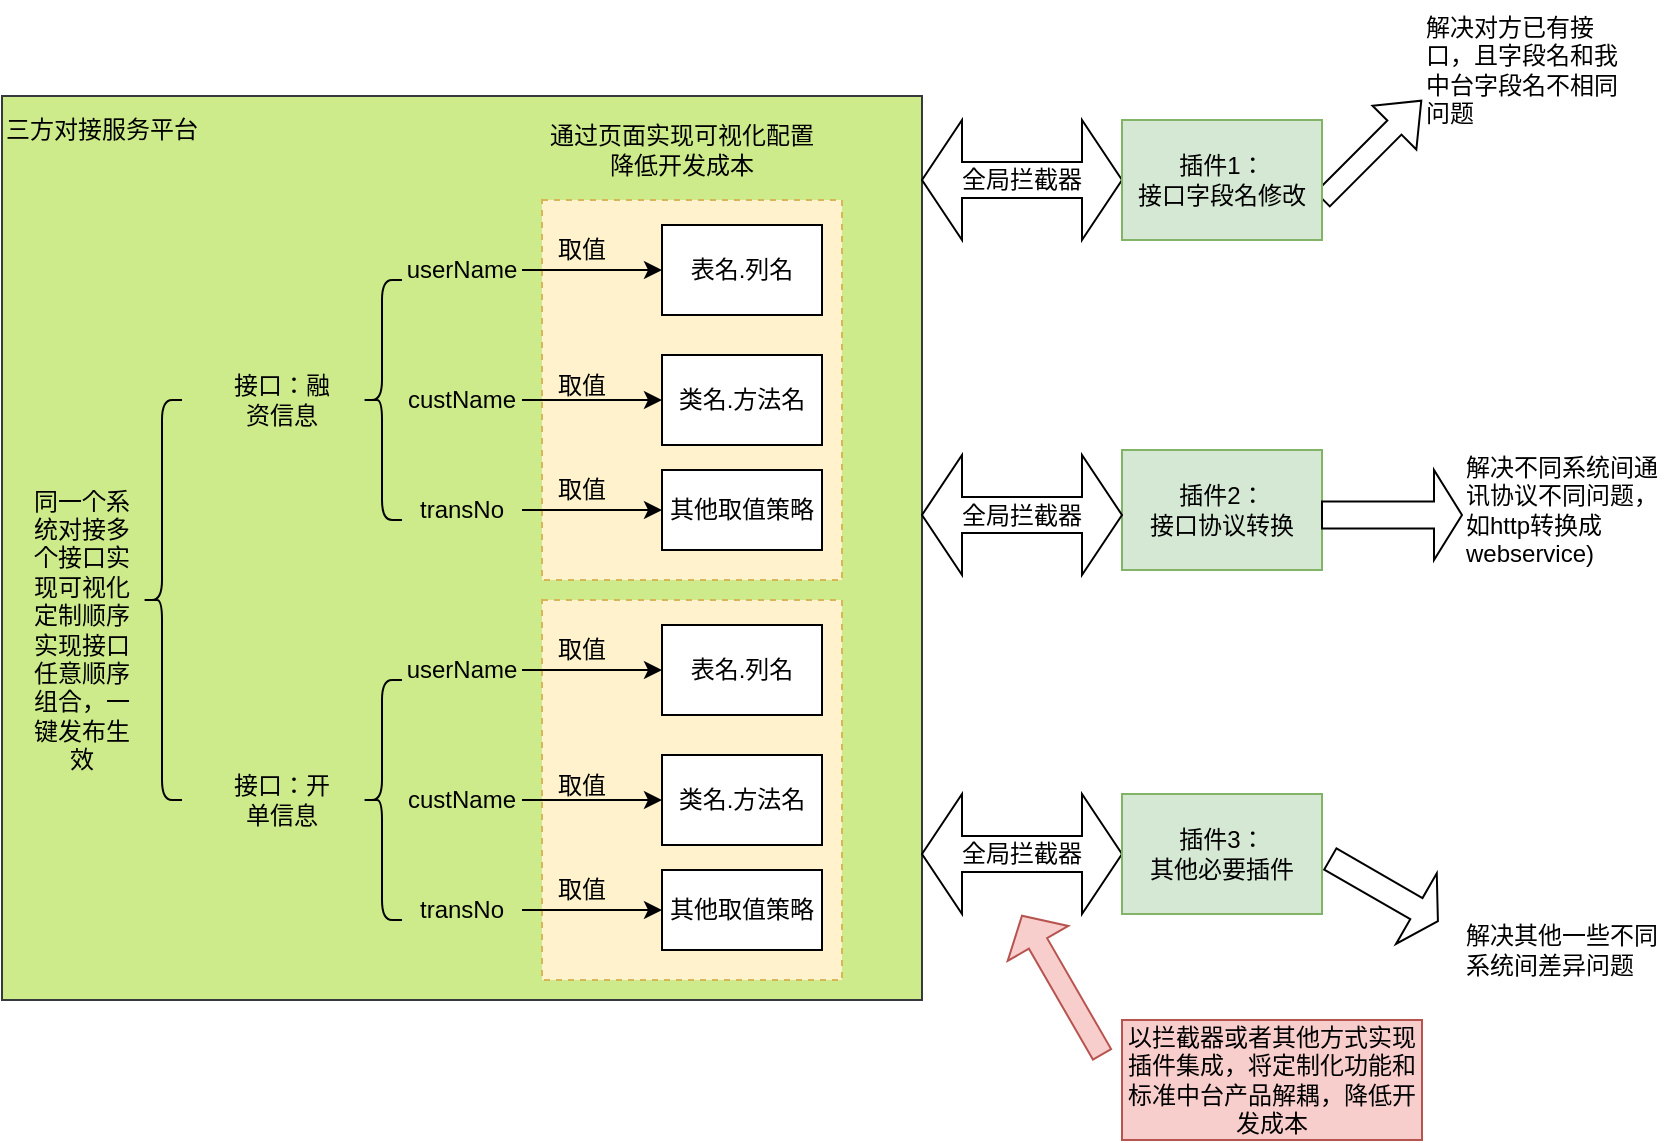 <mxfile version="26.0.7">
  <diagram name="第 1 页" id="dSIen9gL5V9xYAruqdZ_">
    <mxGraphModel dx="1221" dy="607" grid="1" gridSize="10" guides="1" tooltips="1" connect="1" arrows="1" fold="1" page="1" pageScale="1" pageWidth="2336" pageHeight="1654" math="0" shadow="0">
      <root>
        <mxCell id="0" />
        <mxCell id="1" parent="0" />
        <mxCell id="QdTmFuUWVvn-fkTDAf5--52" value="" style="rounded=0;whiteSpace=wrap;html=1;fillColor=#cdeb8b;strokeColor=#36393d;" vertex="1" parent="1">
          <mxGeometry x="30" y="98" width="460" height="452" as="geometry" />
        </mxCell>
        <mxCell id="QdTmFuUWVvn-fkTDAf5--23" value="" style="rounded=0;whiteSpace=wrap;html=1;fillColor=#fff2cc;strokeColor=#d6b656;dashed=1;" vertex="1" parent="1">
          <mxGeometry x="300" y="150" width="150" height="190" as="geometry" />
        </mxCell>
        <mxCell id="QdTmFuUWVvn-fkTDAf5--4" value="" style="ellipse;whiteSpace=wrap;html=1;align=center;aspect=fixed;fillColor=none;strokeColor=none;resizable=0;perimeter=centerPerimeter;rotatable=0;allowArrows=0;points=[];outlineConnect=1;" vertex="1" parent="1">
          <mxGeometry x="50" y="250" width="10" height="10" as="geometry" />
        </mxCell>
        <mxCell id="QdTmFuUWVvn-fkTDAf5--17" value="" style="edgeStyle=orthogonalEdgeStyle;rounded=0;orthogonalLoop=1;jettySize=auto;html=1;" edge="1" parent="1" source="QdTmFuUWVvn-fkTDAf5--8" target="QdTmFuUWVvn-fkTDAf5--13">
          <mxGeometry relative="1" as="geometry" />
        </mxCell>
        <mxCell id="QdTmFuUWVvn-fkTDAf5--8" value="&lt;span style=&quot;text-wrap-mode: nowrap;&quot;&gt;userName&lt;/span&gt;" style="text;html=1;align=center;verticalAlign=middle;whiteSpace=wrap;rounded=0;" vertex="1" parent="1">
          <mxGeometry x="230" y="170" width="60" height="30" as="geometry" />
        </mxCell>
        <mxCell id="QdTmFuUWVvn-fkTDAf5--9" value="" style="shape=curlyBracket;whiteSpace=wrap;html=1;rounded=1;labelPosition=left;verticalLabelPosition=middle;align=right;verticalAlign=middle;" vertex="1" parent="1">
          <mxGeometry x="210" y="190" width="20" height="120" as="geometry" />
        </mxCell>
        <mxCell id="QdTmFuUWVvn-fkTDAf5--18" value="" style="edgeStyle=orthogonalEdgeStyle;rounded=0;orthogonalLoop=1;jettySize=auto;html=1;" edge="1" parent="1" source="QdTmFuUWVvn-fkTDAf5--10" target="QdTmFuUWVvn-fkTDAf5--14">
          <mxGeometry relative="1" as="geometry" />
        </mxCell>
        <mxCell id="QdTmFuUWVvn-fkTDAf5--10" value="&lt;span style=&quot;text-wrap-mode: nowrap;&quot;&gt;custName&lt;/span&gt;" style="text;html=1;align=center;verticalAlign=middle;whiteSpace=wrap;rounded=0;" vertex="1" parent="1">
          <mxGeometry x="230" y="235" width="60" height="30" as="geometry" />
        </mxCell>
        <mxCell id="QdTmFuUWVvn-fkTDAf5--19" value="" style="edgeStyle=orthogonalEdgeStyle;rounded=0;orthogonalLoop=1;jettySize=auto;html=1;" edge="1" parent="1" source="QdTmFuUWVvn-fkTDAf5--11" target="QdTmFuUWVvn-fkTDAf5--15">
          <mxGeometry relative="1" as="geometry" />
        </mxCell>
        <mxCell id="QdTmFuUWVvn-fkTDAf5--11" value="&lt;span style=&quot;text-wrap-mode: nowrap;&quot;&gt;transNo&lt;/span&gt;" style="text;html=1;align=center;verticalAlign=middle;whiteSpace=wrap;rounded=0;" vertex="1" parent="1">
          <mxGeometry x="230" y="290" width="60" height="30" as="geometry" />
        </mxCell>
        <mxCell id="QdTmFuUWVvn-fkTDAf5--12" value="&lt;span style=&quot;text-wrap-mode: nowrap;&quot;&gt;接口：融资信息&lt;/span&gt;" style="text;html=1;align=center;verticalAlign=middle;whiteSpace=wrap;rounded=0;" vertex="1" parent="1">
          <mxGeometry x="140" y="235" width="60" height="30" as="geometry" />
        </mxCell>
        <mxCell id="QdTmFuUWVvn-fkTDAf5--13" value="&lt;div&gt;表名.列名&lt;/div&gt;" style="rounded=0;whiteSpace=wrap;html=1;" vertex="1" parent="1">
          <mxGeometry x="360" y="162.5" width="80" height="45" as="geometry" />
        </mxCell>
        <mxCell id="QdTmFuUWVvn-fkTDAf5--14" value="&lt;div&gt;类名.方法名&lt;/div&gt;" style="rounded=0;whiteSpace=wrap;html=1;" vertex="1" parent="1">
          <mxGeometry x="360" y="227.5" width="80" height="45" as="geometry" />
        </mxCell>
        <mxCell id="QdTmFuUWVvn-fkTDAf5--15" value="其他取值策略" style="rounded=0;whiteSpace=wrap;html=1;" vertex="1" parent="1">
          <mxGeometry x="360" y="285" width="80" height="40" as="geometry" />
        </mxCell>
        <mxCell id="QdTmFuUWVvn-fkTDAf5--20" value="&lt;span style=&quot;text-wrap-mode: nowrap;&quot;&gt;取值&lt;/span&gt;" style="text;html=1;align=center;verticalAlign=middle;whiteSpace=wrap;rounded=0;" vertex="1" parent="1">
          <mxGeometry x="290" y="160" width="60" height="30" as="geometry" />
        </mxCell>
        <mxCell id="QdTmFuUWVvn-fkTDAf5--21" value="&lt;span style=&quot;text-wrap-mode: nowrap;&quot;&gt;取值&lt;/span&gt;" style="text;html=1;align=center;verticalAlign=middle;whiteSpace=wrap;rounded=0;" vertex="1" parent="1">
          <mxGeometry x="290" y="227.5" width="60" height="30" as="geometry" />
        </mxCell>
        <mxCell id="QdTmFuUWVvn-fkTDAf5--22" value="&lt;span style=&quot;text-wrap-mode: nowrap;&quot;&gt;取值&lt;/span&gt;" style="text;html=1;align=center;verticalAlign=middle;whiteSpace=wrap;rounded=0;" vertex="1" parent="1">
          <mxGeometry x="290" y="280" width="60" height="30" as="geometry" />
        </mxCell>
        <mxCell id="QdTmFuUWVvn-fkTDAf5--24" value="通过页面实现可视化配置&lt;div&gt;降低开发成本&lt;/div&gt;" style="text;html=1;align=center;verticalAlign=middle;whiteSpace=wrap;rounded=0;" vertex="1" parent="1">
          <mxGeometry x="290" y="110" width="160" height="30" as="geometry" />
        </mxCell>
        <mxCell id="QdTmFuUWVvn-fkTDAf5--26" value="" style="rounded=0;whiteSpace=wrap;html=1;fillColor=#fff2cc;strokeColor=#d6b656;dashed=1;" vertex="1" parent="1">
          <mxGeometry x="300" y="350" width="150" height="190" as="geometry" />
        </mxCell>
        <mxCell id="QdTmFuUWVvn-fkTDAf5--27" value="" style="edgeStyle=orthogonalEdgeStyle;rounded=0;orthogonalLoop=1;jettySize=auto;html=1;" edge="1" parent="1" source="QdTmFuUWVvn-fkTDAf5--28" target="QdTmFuUWVvn-fkTDAf5--35">
          <mxGeometry relative="1" as="geometry" />
        </mxCell>
        <mxCell id="QdTmFuUWVvn-fkTDAf5--28" value="&lt;span style=&quot;text-wrap-mode: nowrap;&quot;&gt;userName&lt;/span&gt;" style="text;html=1;align=center;verticalAlign=middle;whiteSpace=wrap;rounded=0;" vertex="1" parent="1">
          <mxGeometry x="230" y="370" width="60" height="30" as="geometry" />
        </mxCell>
        <mxCell id="QdTmFuUWVvn-fkTDAf5--29" value="" style="shape=curlyBracket;whiteSpace=wrap;html=1;rounded=1;labelPosition=left;verticalLabelPosition=middle;align=right;verticalAlign=middle;" vertex="1" parent="1">
          <mxGeometry x="210" y="390" width="20" height="120" as="geometry" />
        </mxCell>
        <mxCell id="QdTmFuUWVvn-fkTDAf5--30" value="" style="edgeStyle=orthogonalEdgeStyle;rounded=0;orthogonalLoop=1;jettySize=auto;html=1;" edge="1" parent="1" source="QdTmFuUWVvn-fkTDAf5--31" target="QdTmFuUWVvn-fkTDAf5--36">
          <mxGeometry relative="1" as="geometry" />
        </mxCell>
        <mxCell id="QdTmFuUWVvn-fkTDAf5--31" value="&lt;span style=&quot;text-wrap-mode: nowrap;&quot;&gt;custName&lt;/span&gt;" style="text;html=1;align=center;verticalAlign=middle;whiteSpace=wrap;rounded=0;" vertex="1" parent="1">
          <mxGeometry x="230" y="435" width="60" height="30" as="geometry" />
        </mxCell>
        <mxCell id="QdTmFuUWVvn-fkTDAf5--32" value="" style="edgeStyle=orthogonalEdgeStyle;rounded=0;orthogonalLoop=1;jettySize=auto;html=1;" edge="1" parent="1" source="QdTmFuUWVvn-fkTDAf5--33" target="QdTmFuUWVvn-fkTDAf5--37">
          <mxGeometry relative="1" as="geometry" />
        </mxCell>
        <mxCell id="QdTmFuUWVvn-fkTDAf5--33" value="&lt;span style=&quot;text-wrap-mode: nowrap;&quot;&gt;transNo&lt;/span&gt;" style="text;html=1;align=center;verticalAlign=middle;whiteSpace=wrap;rounded=0;" vertex="1" parent="1">
          <mxGeometry x="230" y="490" width="60" height="30" as="geometry" />
        </mxCell>
        <mxCell id="QdTmFuUWVvn-fkTDAf5--34" value="&lt;span style=&quot;text-wrap-mode: nowrap;&quot;&gt;接口：开单信息&lt;/span&gt;" style="text;html=1;align=center;verticalAlign=middle;whiteSpace=wrap;rounded=0;" vertex="1" parent="1">
          <mxGeometry x="140" y="435" width="60" height="30" as="geometry" />
        </mxCell>
        <mxCell id="QdTmFuUWVvn-fkTDAf5--35" value="&lt;div&gt;表名.列名&lt;/div&gt;" style="rounded=0;whiteSpace=wrap;html=1;" vertex="1" parent="1">
          <mxGeometry x="360" y="362.5" width="80" height="45" as="geometry" />
        </mxCell>
        <mxCell id="QdTmFuUWVvn-fkTDAf5--36" value="&lt;div&gt;类名.方法名&lt;/div&gt;" style="rounded=0;whiteSpace=wrap;html=1;" vertex="1" parent="1">
          <mxGeometry x="360" y="427.5" width="80" height="45" as="geometry" />
        </mxCell>
        <mxCell id="QdTmFuUWVvn-fkTDAf5--37" value="其他取值策略" style="rounded=0;whiteSpace=wrap;html=1;" vertex="1" parent="1">
          <mxGeometry x="360" y="485" width="80" height="40" as="geometry" />
        </mxCell>
        <mxCell id="QdTmFuUWVvn-fkTDAf5--38" value="&lt;span style=&quot;text-wrap-mode: nowrap;&quot;&gt;取值&lt;/span&gt;" style="text;html=1;align=center;verticalAlign=middle;whiteSpace=wrap;rounded=0;" vertex="1" parent="1">
          <mxGeometry x="290" y="360" width="60" height="30" as="geometry" />
        </mxCell>
        <mxCell id="QdTmFuUWVvn-fkTDAf5--39" value="&lt;span style=&quot;text-wrap-mode: nowrap;&quot;&gt;取值&lt;/span&gt;" style="text;html=1;align=center;verticalAlign=middle;whiteSpace=wrap;rounded=0;" vertex="1" parent="1">
          <mxGeometry x="290" y="427.5" width="60" height="30" as="geometry" />
        </mxCell>
        <mxCell id="QdTmFuUWVvn-fkTDAf5--40" value="&lt;span style=&quot;text-wrap-mode: nowrap;&quot;&gt;取值&lt;/span&gt;" style="text;html=1;align=center;verticalAlign=middle;whiteSpace=wrap;rounded=0;" vertex="1" parent="1">
          <mxGeometry x="290" y="480" width="60" height="30" as="geometry" />
        </mxCell>
        <mxCell id="QdTmFuUWVvn-fkTDAf5--41" value="" style="shape=curlyBracket;whiteSpace=wrap;html=1;rounded=1;labelPosition=left;verticalLabelPosition=middle;align=right;verticalAlign=middle;" vertex="1" parent="1">
          <mxGeometry x="100" y="250" width="20" height="200" as="geometry" />
        </mxCell>
        <mxCell id="QdTmFuUWVvn-fkTDAf5--44" value="同一个系统对接多个接口实现可视化定制顺序实现接口任意顺序组合，一键发布生效" style="text;html=1;align=center;verticalAlign=middle;whiteSpace=wrap;rounded=0;" vertex="1" parent="1">
          <mxGeometry x="40" y="265" width="60" height="200" as="geometry" />
        </mxCell>
        <mxCell id="QdTmFuUWVvn-fkTDAf5--54" value="全局拦截器" style="shape=doubleArrow;whiteSpace=wrap;html=1;" vertex="1" parent="1">
          <mxGeometry x="490" y="110" width="100" height="60" as="geometry" />
        </mxCell>
        <mxCell id="QdTmFuUWVvn-fkTDAf5--55" value="插件2：&lt;div&gt;接口协议转换&lt;/div&gt;" style="rounded=0;whiteSpace=wrap;html=1;fillColor=#d5e8d4;strokeColor=#82b366;" vertex="1" parent="1">
          <mxGeometry x="590" y="275" width="100" height="60" as="geometry" />
        </mxCell>
        <mxCell id="QdTmFuUWVvn-fkTDAf5--56" value="全局拦截器" style="shape=doubleArrow;whiteSpace=wrap;html=1;" vertex="1" parent="1">
          <mxGeometry x="490" y="277.5" width="100" height="60" as="geometry" />
        </mxCell>
        <mxCell id="QdTmFuUWVvn-fkTDAf5--58" value="全局拦截器" style="shape=doubleArrow;whiteSpace=wrap;html=1;" vertex="1" parent="1">
          <mxGeometry x="490" y="447" width="100" height="60" as="geometry" />
        </mxCell>
        <mxCell id="QdTmFuUWVvn-fkTDAf5--59" value="" style="shape=flexArrow;endArrow=classic;html=1;rounded=0;" edge="1" parent="1">
          <mxGeometry width="50" height="50" relative="1" as="geometry">
            <mxPoint x="690" y="150" as="sourcePoint" />
            <mxPoint x="740" y="100" as="targetPoint" />
          </mxGeometry>
        </mxCell>
        <mxCell id="QdTmFuUWVvn-fkTDAf5--60" value="解决对方已有接口，且字段名和我中台字段名不相同问题" style="text;html=1;align=left;verticalAlign=middle;whiteSpace=wrap;rounded=0;" vertex="1" parent="1">
          <mxGeometry x="740" y="50" width="100" height="70" as="geometry" />
        </mxCell>
        <mxCell id="QdTmFuUWVvn-fkTDAf5--66" value="" style="shape=singleArrow;whiteSpace=wrap;html=1;" vertex="1" parent="1">
          <mxGeometry x="690" y="285" width="70" height="45" as="geometry" />
        </mxCell>
        <mxCell id="QdTmFuUWVvn-fkTDAf5--67" value="解决不同系统间通讯协议不同问题，如http转换成webservice)" style="text;html=1;align=left;verticalAlign=middle;whiteSpace=wrap;rounded=0;" vertex="1" parent="1">
          <mxGeometry x="760" y="270" width="100" height="70" as="geometry" />
        </mxCell>
        <mxCell id="QdTmFuUWVvn-fkTDAf5--68" value="解决其他一些不同系统间差异问题" style="text;html=1;align=left;verticalAlign=middle;whiteSpace=wrap;rounded=0;" vertex="1" parent="1">
          <mxGeometry x="760" y="490" width="100" height="70" as="geometry" />
        </mxCell>
        <mxCell id="QdTmFuUWVvn-fkTDAf5--70" value="" style="shape=singleArrow;whiteSpace=wrap;html=1;rotation=30;" vertex="1" parent="1">
          <mxGeometry x="690" y="474.63" width="62.12" height="40.75" as="geometry" />
        </mxCell>
        <mxCell id="QdTmFuUWVvn-fkTDAf5--71" value="插件1：&lt;div&gt;接口字段名修改&lt;/div&gt;" style="rounded=0;whiteSpace=wrap;html=1;fillColor=#d5e8d4;strokeColor=#82b366;" vertex="1" parent="1">
          <mxGeometry x="590" y="110" width="100" height="60" as="geometry" />
        </mxCell>
        <mxCell id="QdTmFuUWVvn-fkTDAf5--73" value="插件3：&lt;div&gt;其他必要插件&lt;/div&gt;" style="rounded=0;whiteSpace=wrap;html=1;fillColor=#d5e8d4;strokeColor=#82b366;" vertex="1" parent="1">
          <mxGeometry x="590" y="447" width="100" height="60" as="geometry" />
        </mxCell>
        <mxCell id="QdTmFuUWVvn-fkTDAf5--74" value="" style="shape=singleArrow;whiteSpace=wrap;html=1;rotation=-120;fillColor=#f8cecc;strokeColor=#b85450;" vertex="1" parent="1">
          <mxGeometry x="520" y="525" width="80" height="35" as="geometry" />
        </mxCell>
        <mxCell id="QdTmFuUWVvn-fkTDAf5--75" value="以拦截器或者其他方式实现插件集成，将定制化功能和标准中台产品解耦，降低开发成本" style="rounded=0;whiteSpace=wrap;html=1;fillColor=#f8cecc;strokeColor=#b85450;" vertex="1" parent="1">
          <mxGeometry x="590" y="560" width="150" height="60" as="geometry" />
        </mxCell>
        <mxCell id="QdTmFuUWVvn-fkTDAf5--78" value="三方对接服务平台" style="text;html=1;align=center;verticalAlign=middle;whiteSpace=wrap;rounded=0;" vertex="1" parent="1">
          <mxGeometry x="30" y="100" width="100" height="30" as="geometry" />
        </mxCell>
      </root>
    </mxGraphModel>
  </diagram>
</mxfile>
